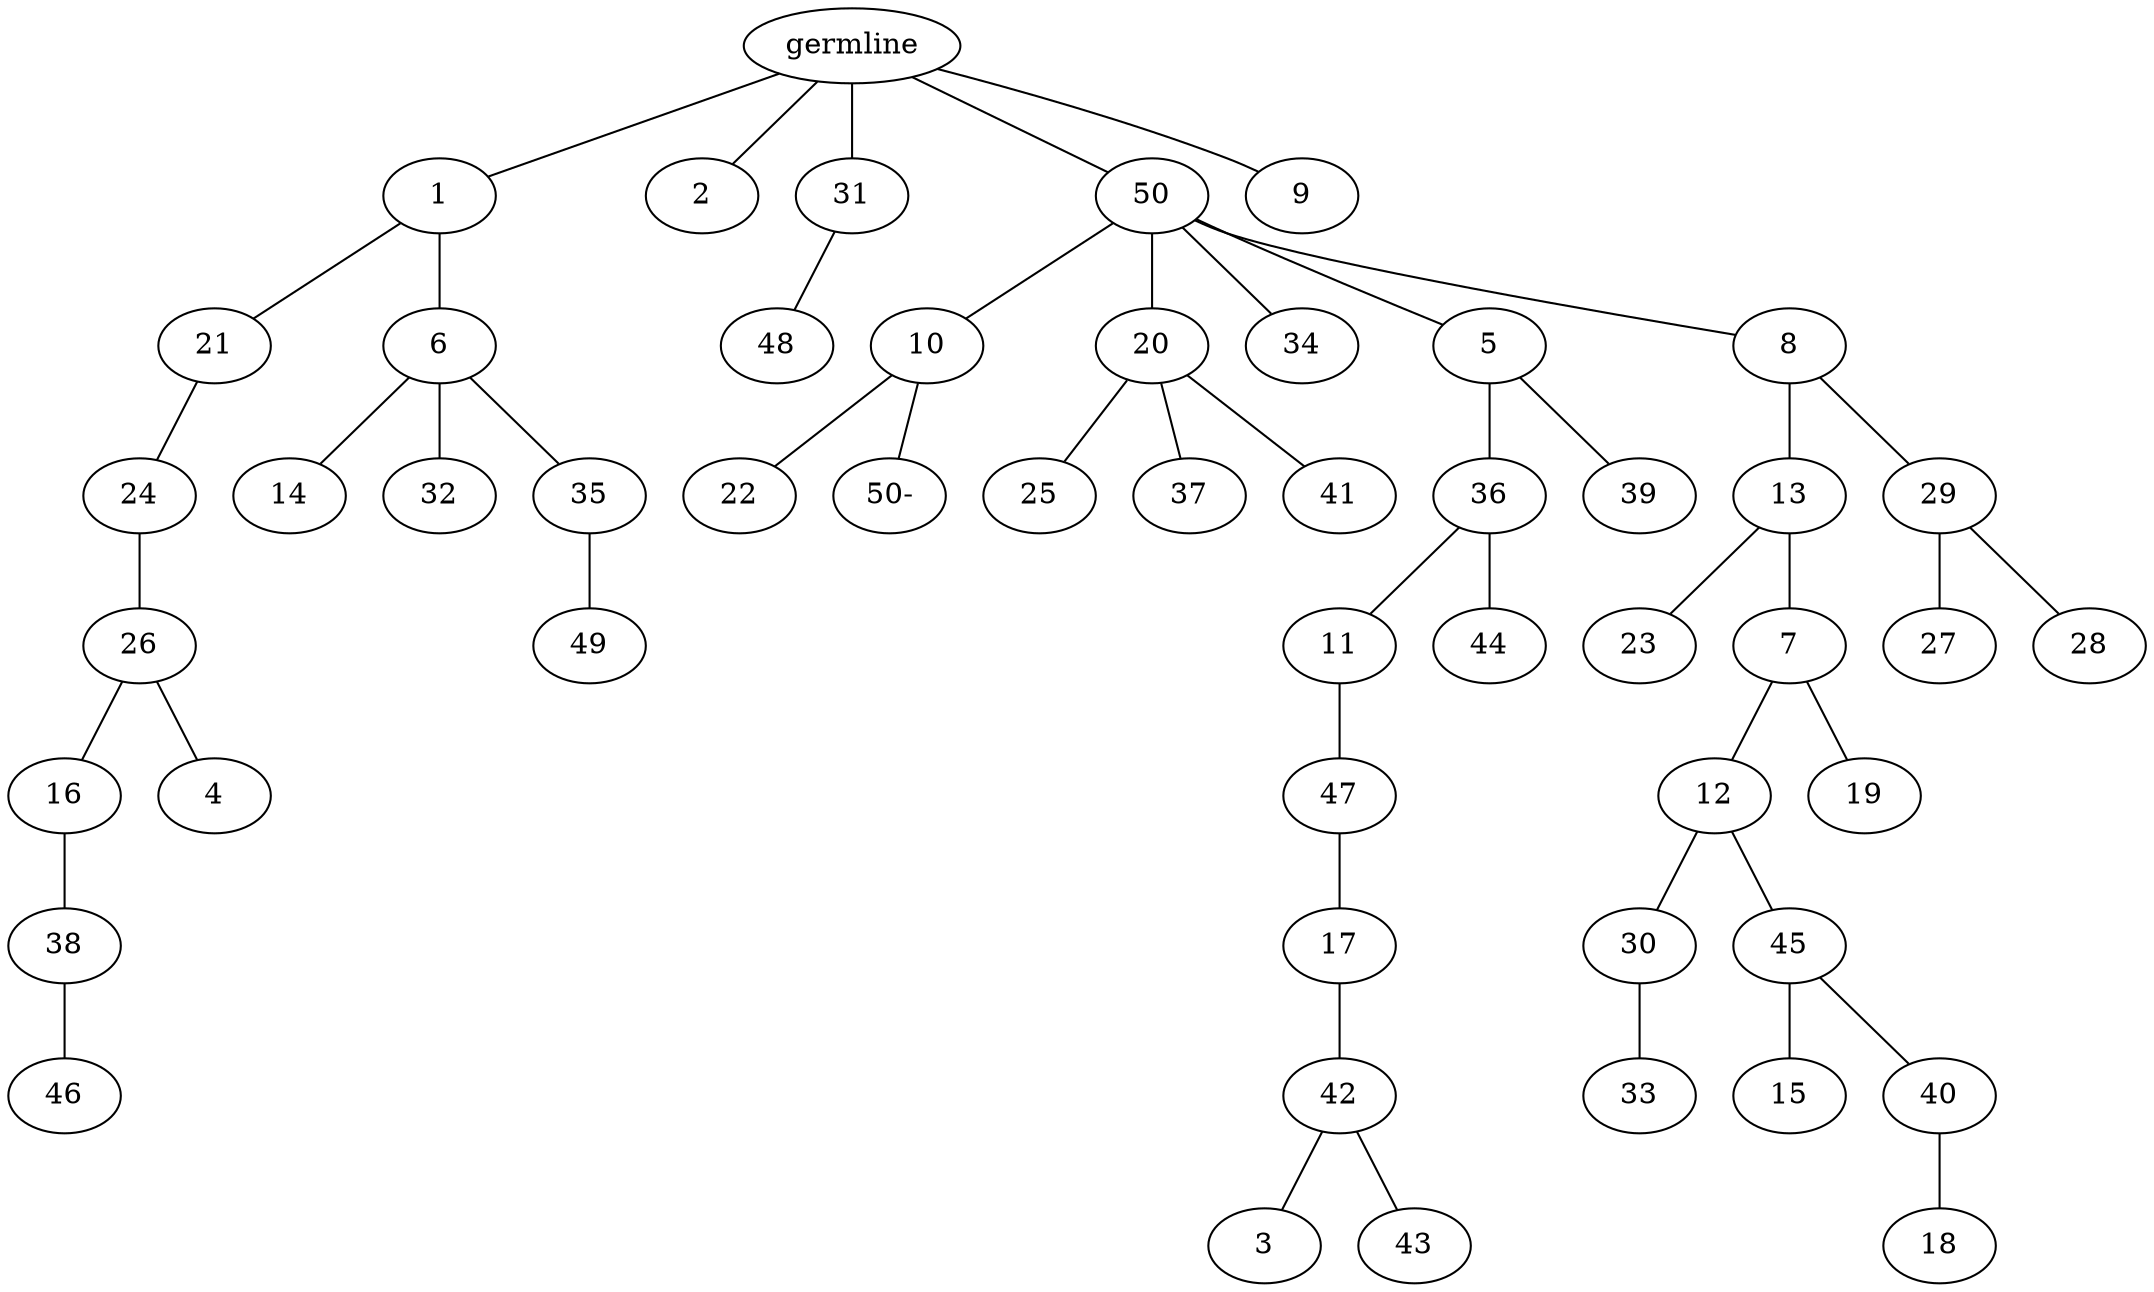 graph tree {
    "140250044503040" [label="germline"];
    "140250044503184" [label="1"];
    "140250044485344" [label="21"];
    "140250044484864" [label="24"];
    "140250044519712" [label="26"];
    "140250044519088" [label="16"];
    "140250044519376" [label="38"];
    "140250044519856" [label="46"];
    "140250044518848" [label="4"];
    "140250044483904" [label="6"];
    "140250044518800" [label="14"];
    "140250044518944" [label="32"];
    "140250044520192" [label="35"];
    "140250044520096" [label="49"];
    "140250044485152" [label="2"];
    "140250044482608" [label="31"];
    "140250044520432" [label="48"];
    "140250044482032" [label="50"];
    "140250044520240" [label="10"];
    "140250044519520" [label="22"];
    "140250044485104" [label="50-"];
    "140250044520576" [label="20"];
    "140250044521056" [label="25"];
    "140250044519664" [label="37"];
    "140250044520672" [label="41"];
    "140250044520144" [label="34"];
    "140250044521344" [label="5"];
    "140250044520528" [label="36"];
    "140250044519616" [label="11"];
    "140250044521584" [label="47"];
    "140250044521872" [label="17"];
    "140250044522160" [label="42"];
    "140250044522448" [label="3"];
    "140250044522256" [label="43"];
    "140250044520912" [label="44"];
    "140250044521248" [label="39"];
    "140250044521536" [label="8"];
    "140250044520960" [label="13"];
    "140250044521968" [label="23"];
    "140250044518704" [label="7"];
    "140250044521680" [label="12"];
    "140250044547616" [label="30"];
    "140250044547520" [label="33"];
    "140250044547472" [label="45"];
    "140250044547280" [label="15"];
    "140250044547856" [label="40"];
    "140250044548432" [label="18"];
    "140250044547760" [label="19"];
    "140250044521632" [label="29"];
    "140250044521728" [label="27"];
    "140250044521152" [label="28"];
    "140250044483952" [label="9"];
    "140250044503040" -- "140250044503184";
    "140250044503040" -- "140250044485152";
    "140250044503040" -- "140250044482608";
    "140250044503040" -- "140250044482032";
    "140250044503040" -- "140250044483952";
    "140250044503184" -- "140250044485344";
    "140250044503184" -- "140250044483904";
    "140250044485344" -- "140250044484864";
    "140250044484864" -- "140250044519712";
    "140250044519712" -- "140250044519088";
    "140250044519712" -- "140250044518848";
    "140250044519088" -- "140250044519376";
    "140250044519376" -- "140250044519856";
    "140250044483904" -- "140250044518800";
    "140250044483904" -- "140250044518944";
    "140250044483904" -- "140250044520192";
    "140250044520192" -- "140250044520096";
    "140250044482608" -- "140250044520432";
    "140250044482032" -- "140250044520240";
    "140250044482032" -- "140250044520576";
    "140250044482032" -- "140250044520144";
    "140250044482032" -- "140250044521344";
    "140250044482032" -- "140250044521536";
    "140250044520240" -- "140250044519520";
    "140250044520240" -- "140250044485104";
    "140250044520576" -- "140250044521056";
    "140250044520576" -- "140250044519664";
    "140250044520576" -- "140250044520672";
    "140250044521344" -- "140250044520528";
    "140250044521344" -- "140250044521248";
    "140250044520528" -- "140250044519616";
    "140250044520528" -- "140250044520912";
    "140250044519616" -- "140250044521584";
    "140250044521584" -- "140250044521872";
    "140250044521872" -- "140250044522160";
    "140250044522160" -- "140250044522448";
    "140250044522160" -- "140250044522256";
    "140250044521536" -- "140250044520960";
    "140250044521536" -- "140250044521632";
    "140250044520960" -- "140250044521968";
    "140250044520960" -- "140250044518704";
    "140250044518704" -- "140250044521680";
    "140250044518704" -- "140250044547760";
    "140250044521680" -- "140250044547616";
    "140250044521680" -- "140250044547472";
    "140250044547616" -- "140250044547520";
    "140250044547472" -- "140250044547280";
    "140250044547472" -- "140250044547856";
    "140250044547856" -- "140250044548432";
    "140250044521632" -- "140250044521728";
    "140250044521632" -- "140250044521152";
}
